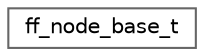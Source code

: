 digraph "类继承关系图"
{
 // LATEX_PDF_SIZE
  bgcolor="transparent";
  edge [fontname=Helvetica,fontsize=10,labelfontname=Helvetica,labelfontsize=10];
  node [fontname=Helvetica,fontsize=10,shape=box,height=0.2,width=0.4];
  rankdir="LR";
  Node0 [id="Node000000",label="ff_node_base_t",height=0.2,width=0.4,color="grey40", fillcolor="white", style="filled",URL="$classff__node__base__t.html",tooltip="The FastFlow typed abstract contanier for a parallel activity (actor)."];
}
